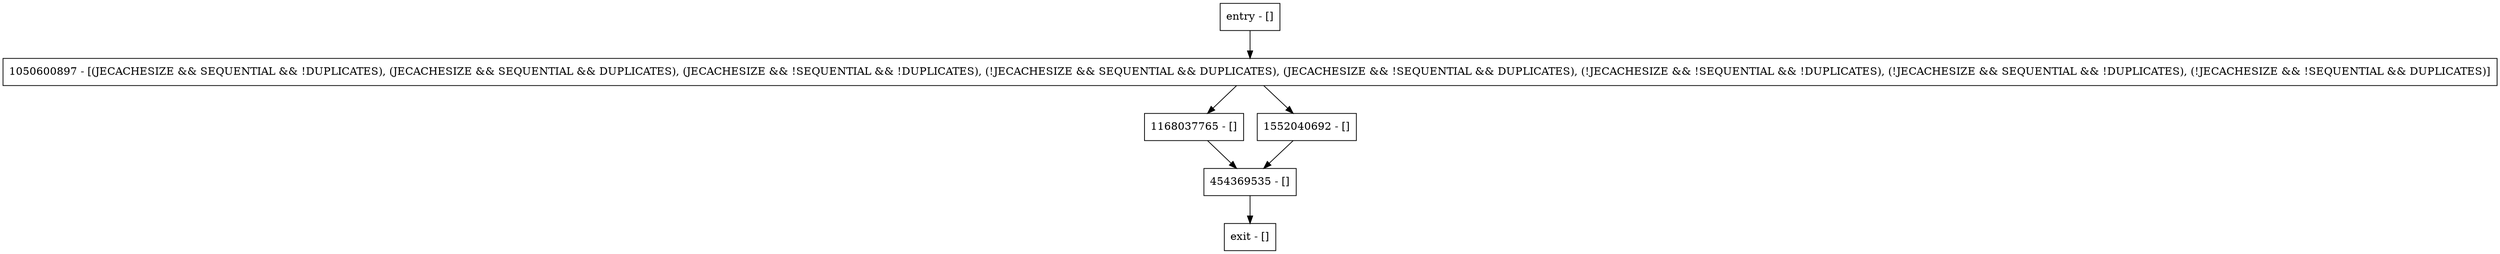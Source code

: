 digraph setAbortExpiration {
node [shape=record];
entry [label="entry - []"];
exit [label="exit - []"];
1168037765 [label="1168037765 - []"];
1050600897 [label="1050600897 - [(JECACHESIZE && SEQUENTIAL && !DUPLICATES), (JECACHESIZE && SEQUENTIAL && DUPLICATES), (JECACHESIZE && !SEQUENTIAL && !DUPLICATES), (!JECACHESIZE && SEQUENTIAL && DUPLICATES), (JECACHESIZE && !SEQUENTIAL && DUPLICATES), (!JECACHESIZE && !SEQUENTIAL && !DUPLICATES), (!JECACHESIZE && SEQUENTIAL && !DUPLICATES), (!JECACHESIZE && !SEQUENTIAL && DUPLICATES)]"];
454369535 [label="454369535 - []"];
1552040692 [label="1552040692 - []"];
entry;
exit;
entry -> 1050600897;
1168037765 -> 454369535;
1050600897 -> 1168037765;
1050600897 -> 1552040692;
454369535 -> exit;
1552040692 -> 454369535;
}
